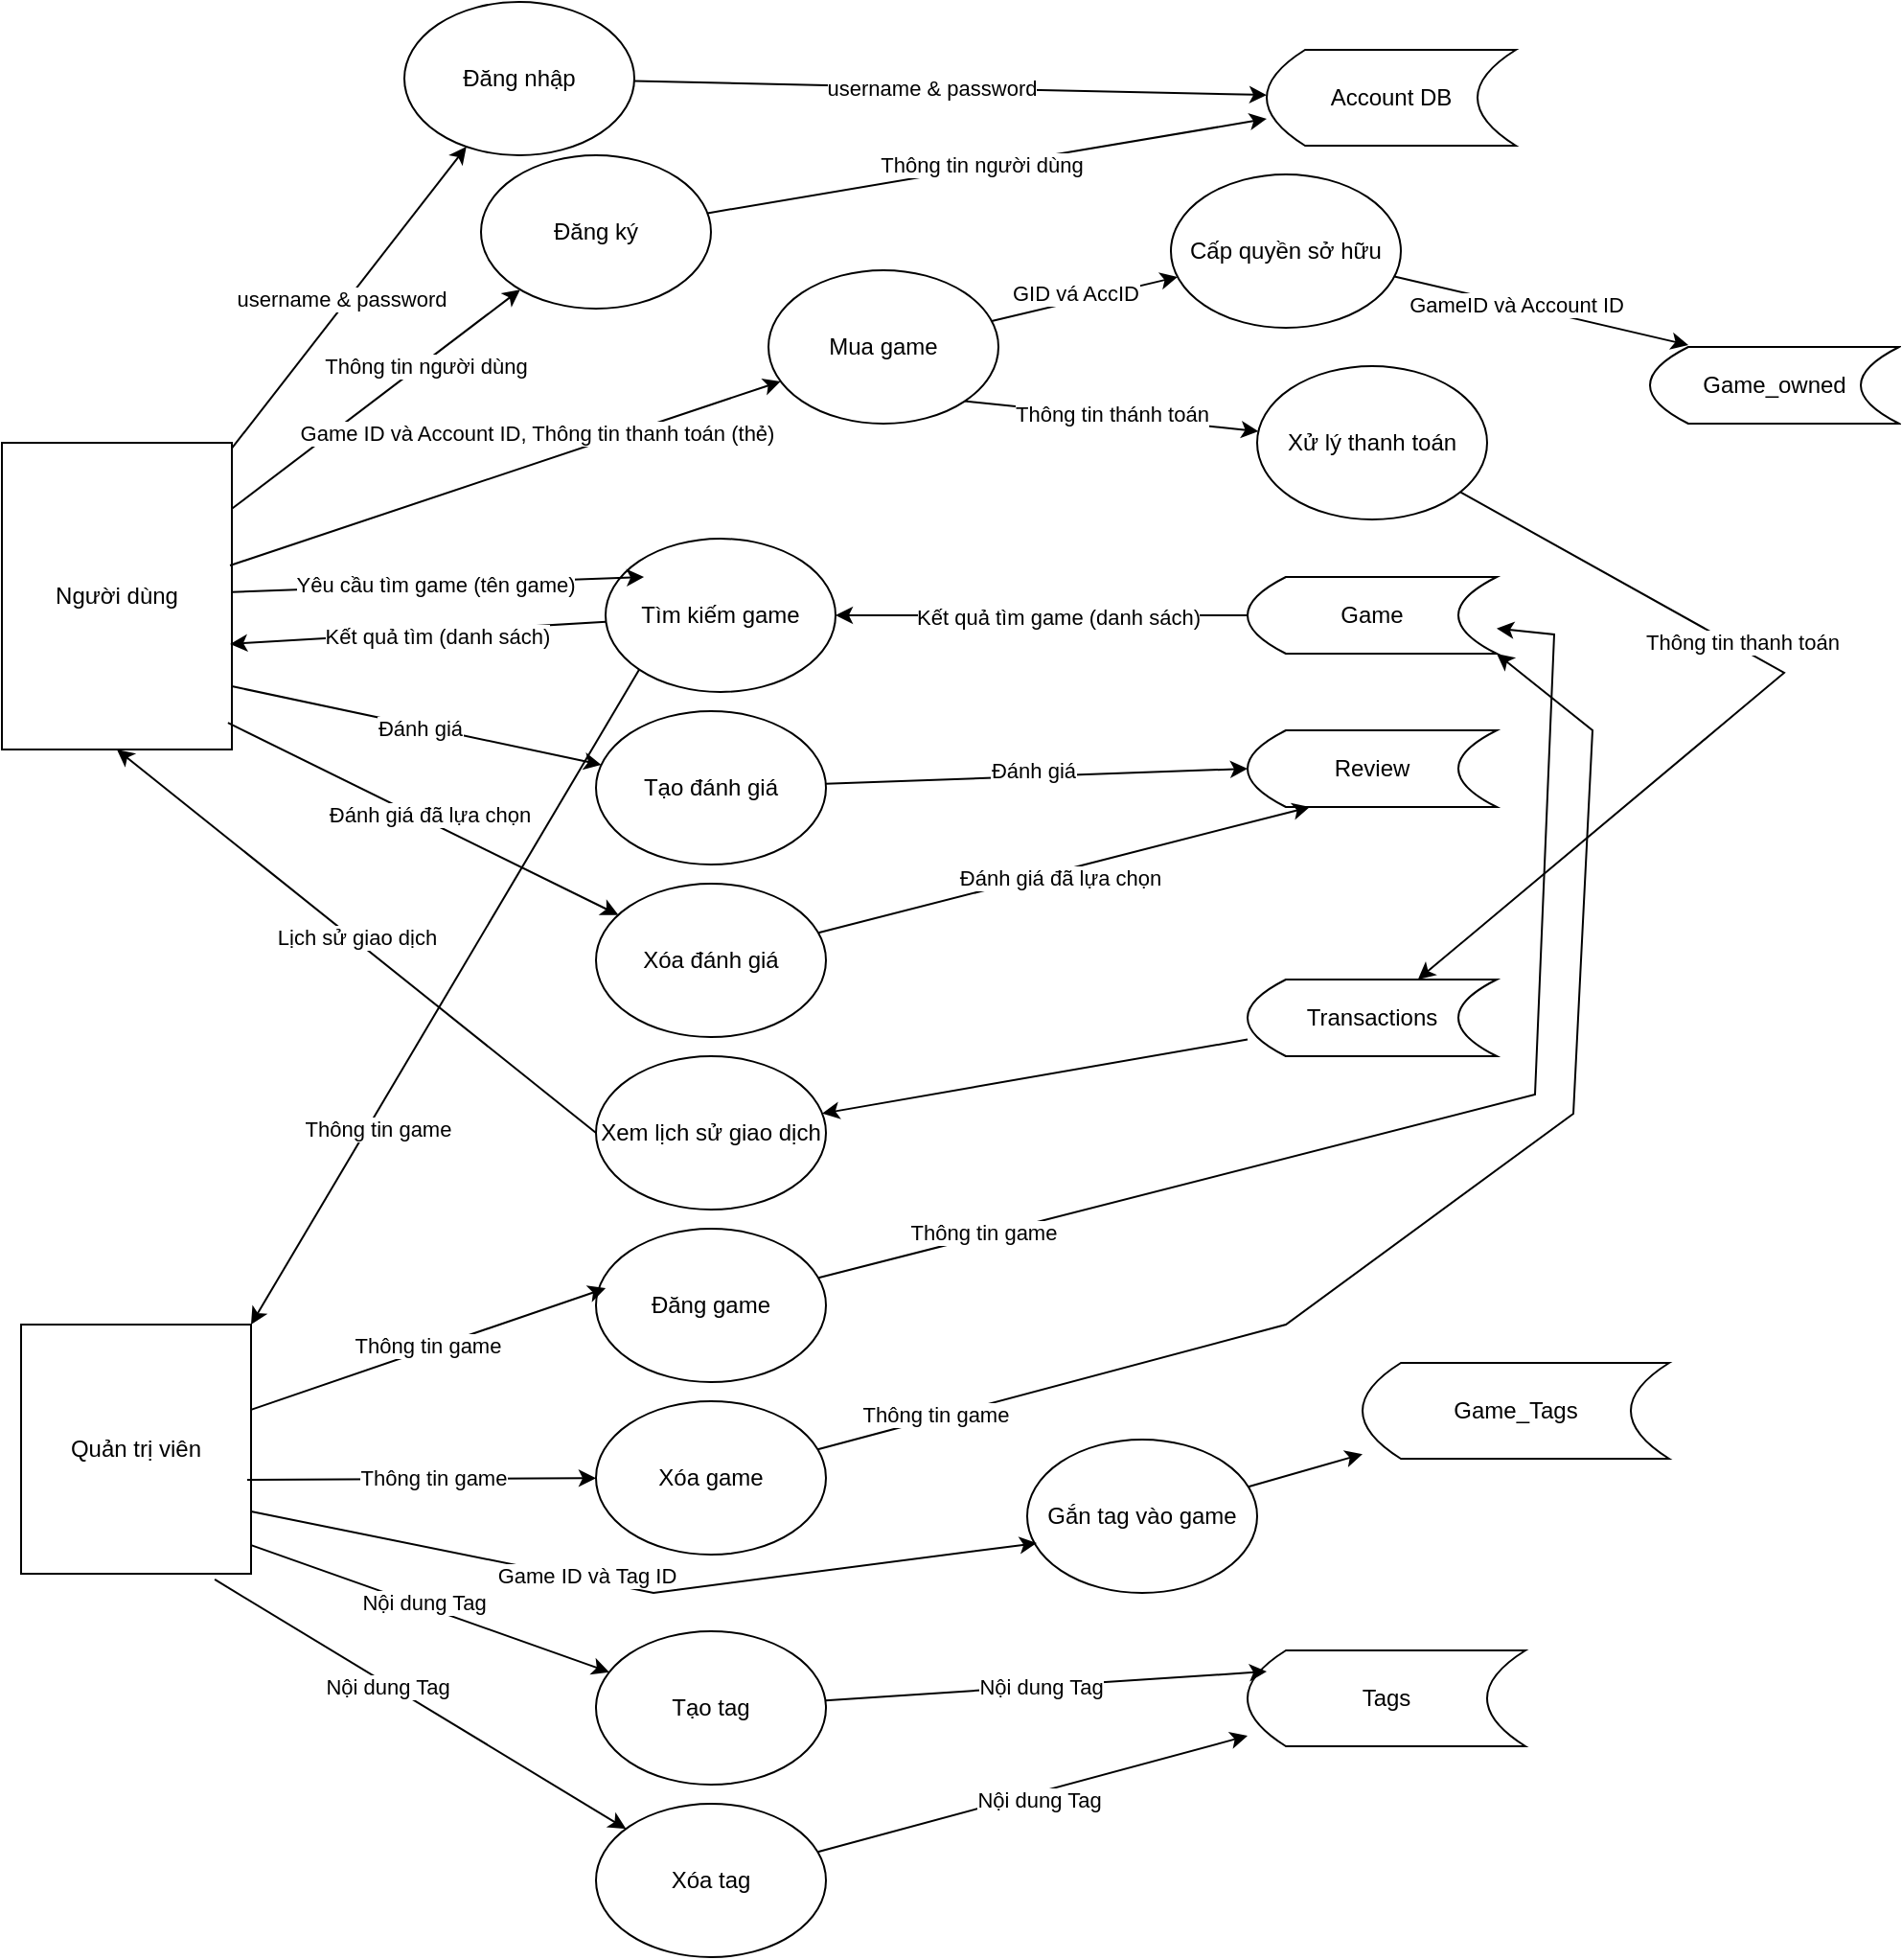 <mxfile version="26.2.13">
  <diagram name="Page-1" id="MhUo0jFWLXxkN4Ks2mTe">
    <mxGraphModel dx="1398" dy="823" grid="1" gridSize="10" guides="1" tooltips="1" connect="1" arrows="1" fold="1" page="1" pageScale="1" pageWidth="850" pageHeight="1100" math="0" shadow="0">
      <root>
        <mxCell id="0" />
        <mxCell id="1" parent="0" />
        <mxCell id="2OHfvHyDGMTMqGRQxzXT-1" value="Người dùng" style="rounded=0;whiteSpace=wrap;html=1;" parent="1" vertex="1">
          <mxGeometry x="50" y="260" width="120" height="160" as="geometry" />
        </mxCell>
        <mxCell id="2OHfvHyDGMTMqGRQxzXT-3" value="Đăng ký" style="ellipse;whiteSpace=wrap;html=1;" parent="1" vertex="1">
          <mxGeometry x="300" y="110" width="120" height="80" as="geometry" />
        </mxCell>
        <mxCell id="2OHfvHyDGMTMqGRQxzXT-4" value="Đăng nhập" style="ellipse;whiteSpace=wrap;html=1;" parent="1" vertex="1">
          <mxGeometry x="260" y="30" width="120" height="80" as="geometry" />
        </mxCell>
        <mxCell id="2OHfvHyDGMTMqGRQxzXT-8" value="Account DB" style="shape=dataStorage;whiteSpace=wrap;html=1;fixedSize=1;" parent="1" vertex="1">
          <mxGeometry x="710" y="55" width="130" height="50" as="geometry" />
        </mxCell>
        <mxCell id="2OHfvHyDGMTMqGRQxzXT-11" value="" style="endArrow=classic;html=1;rounded=0;" parent="1" source="2OHfvHyDGMTMqGRQxzXT-1" target="2OHfvHyDGMTMqGRQxzXT-4" edge="1">
          <mxGeometry width="50" height="50" relative="1" as="geometry">
            <mxPoint x="160" y="240" as="sourcePoint" />
            <mxPoint x="230.711" y="190" as="targetPoint" />
          </mxGeometry>
        </mxCell>
        <mxCell id="2OHfvHyDGMTMqGRQxzXT-12" value="username &amp;amp; password" style="edgeLabel;html=1;align=center;verticalAlign=middle;resizable=0;points=[];" parent="2OHfvHyDGMTMqGRQxzXT-11" vertex="1" connectable="0">
          <mxGeometry x="-0.036" y="3" relative="1" as="geometry">
            <mxPoint as="offset" />
          </mxGeometry>
        </mxCell>
        <mxCell id="2OHfvHyDGMTMqGRQxzXT-14" value="" style="endArrow=classic;html=1;rounded=0;" parent="1" source="2OHfvHyDGMTMqGRQxzXT-1" target="2OHfvHyDGMTMqGRQxzXT-3" edge="1">
          <mxGeometry width="50" height="50" relative="1" as="geometry">
            <mxPoint x="160" y="240" as="sourcePoint" />
            <mxPoint x="230.711" y="190" as="targetPoint" />
          </mxGeometry>
        </mxCell>
        <mxCell id="2OHfvHyDGMTMqGRQxzXT-18" value="Thông tin người dùng" style="edgeLabel;html=1;align=center;verticalAlign=middle;resizable=0;points=[];" parent="2OHfvHyDGMTMqGRQxzXT-14" vertex="1" connectable="0">
          <mxGeometry x="-0.181" y="3" relative="1" as="geometry">
            <mxPoint x="41" y="-25" as="offset" />
          </mxGeometry>
        </mxCell>
        <mxCell id="2OHfvHyDGMTMqGRQxzXT-15" value="" style="endArrow=classic;html=1;rounded=0;" parent="1" source="2OHfvHyDGMTMqGRQxzXT-3" target="2OHfvHyDGMTMqGRQxzXT-8" edge="1">
          <mxGeometry width="50" height="50" relative="1" as="geometry">
            <mxPoint x="400" y="270" as="sourcePoint" />
            <mxPoint x="470.711" y="220" as="targetPoint" />
          </mxGeometry>
        </mxCell>
        <mxCell id="2OHfvHyDGMTMqGRQxzXT-19" value="Thông tin người dùng" style="edgeLabel;html=1;align=center;verticalAlign=middle;resizable=0;points=[];" parent="2OHfvHyDGMTMqGRQxzXT-15" vertex="1" connectable="0">
          <mxGeometry x="-0.025" y="1" relative="1" as="geometry">
            <mxPoint as="offset" />
          </mxGeometry>
        </mxCell>
        <mxCell id="2OHfvHyDGMTMqGRQxzXT-16" value="" style="endArrow=classic;html=1;rounded=0;" parent="1" source="2OHfvHyDGMTMqGRQxzXT-4" target="2OHfvHyDGMTMqGRQxzXT-8" edge="1">
          <mxGeometry width="50" height="50" relative="1" as="geometry">
            <mxPoint x="400" y="150" as="sourcePoint" />
            <mxPoint x="470.711" y="100" as="targetPoint" />
          </mxGeometry>
        </mxCell>
        <mxCell id="2OHfvHyDGMTMqGRQxzXT-17" value="username &amp;amp; password" style="edgeLabel;html=1;align=center;verticalAlign=middle;resizable=0;points=[];" parent="2OHfvHyDGMTMqGRQxzXT-16" vertex="1" connectable="0">
          <mxGeometry x="-0.062" y="-2" relative="1" as="geometry">
            <mxPoint y="-2" as="offset" />
          </mxGeometry>
        </mxCell>
        <mxCell id="2OHfvHyDGMTMqGRQxzXT-20" value="Tìm kiếm game" style="ellipse;whiteSpace=wrap;html=1;" parent="1" vertex="1">
          <mxGeometry x="365" y="310" width="120" height="80" as="geometry" />
        </mxCell>
        <mxCell id="2OHfvHyDGMTMqGRQxzXT-21" value="Tạo đánh giá" style="ellipse;whiteSpace=wrap;html=1;" parent="1" vertex="1">
          <mxGeometry x="360" y="400" width="120" height="80" as="geometry" />
        </mxCell>
        <mxCell id="2OHfvHyDGMTMqGRQxzXT-22" value="Xóa đánh giá" style="ellipse;whiteSpace=wrap;html=1;" parent="1" vertex="1">
          <mxGeometry x="360" y="490" width="120" height="80" as="geometry" />
        </mxCell>
        <mxCell id="2OHfvHyDGMTMqGRQxzXT-23" value="Quản trị viên" style="rounded=0;whiteSpace=wrap;html=1;" parent="1" vertex="1">
          <mxGeometry x="60" y="720" width="120" height="130" as="geometry" />
        </mxCell>
        <mxCell id="2OHfvHyDGMTMqGRQxzXT-24" value="" style="endArrow=classic;html=1;rounded=0;entryX=0.167;entryY=0.25;entryDx=0;entryDy=0;entryPerimeter=0;" parent="1" source="2OHfvHyDGMTMqGRQxzXT-1" target="2OHfvHyDGMTMqGRQxzXT-20" edge="1">
          <mxGeometry width="50" height="50" relative="1" as="geometry">
            <mxPoint x="150" y="330" as="sourcePoint" />
            <mxPoint x="220.711" y="280" as="targetPoint" />
          </mxGeometry>
        </mxCell>
        <mxCell id="2OHfvHyDGMTMqGRQxzXT-25" value="Yêu cầu tìm game (tên game)" style="edgeLabel;html=1;align=center;verticalAlign=middle;resizable=0;points=[];" parent="2OHfvHyDGMTMqGRQxzXT-24" vertex="1" connectable="0">
          <mxGeometry x="-0.016" relative="1" as="geometry">
            <mxPoint as="offset" />
          </mxGeometry>
        </mxCell>
        <mxCell id="2OHfvHyDGMTMqGRQxzXT-26" value="Game" style="shape=dataStorage;whiteSpace=wrap;html=1;fixedSize=1;" parent="1" vertex="1">
          <mxGeometry x="700" y="330" width="130" height="40" as="geometry" />
        </mxCell>
        <mxCell id="2OHfvHyDGMTMqGRQxzXT-27" value="" style="endArrow=classic;html=1;rounded=0;entryX=1;entryY=0.5;entryDx=0;entryDy=0;" parent="1" source="2OHfvHyDGMTMqGRQxzXT-26" target="2OHfvHyDGMTMqGRQxzXT-20" edge="1">
          <mxGeometry width="50" height="50" relative="1" as="geometry">
            <mxPoint x="707" y="310" as="sourcePoint" />
            <mxPoint x="400" y="400" as="targetPoint" />
          </mxGeometry>
        </mxCell>
        <mxCell id="2OHfvHyDGMTMqGRQxzXT-28" value="Kết quả tìm game (danh sách)" style="edgeLabel;html=1;align=center;verticalAlign=middle;resizable=0;points=[];" parent="2OHfvHyDGMTMqGRQxzXT-27" vertex="1" connectable="0">
          <mxGeometry x="-0.079" y="1" relative="1" as="geometry">
            <mxPoint as="offset" />
          </mxGeometry>
        </mxCell>
        <mxCell id="2OHfvHyDGMTMqGRQxzXT-31" value="" style="endArrow=classic;html=1;rounded=0;entryX=0.992;entryY=0.656;entryDx=0;entryDy=0;entryPerimeter=0;" parent="1" source="2OHfvHyDGMTMqGRQxzXT-20" target="2OHfvHyDGMTMqGRQxzXT-1" edge="1">
          <mxGeometry width="50" height="50" relative="1" as="geometry">
            <mxPoint x="289.289" y="380" as="sourcePoint" />
            <mxPoint x="289.289" y="330" as="targetPoint" />
          </mxGeometry>
        </mxCell>
        <mxCell id="2OHfvHyDGMTMqGRQxzXT-32" value="Kết quả tìm (danh sách)" style="edgeLabel;html=1;align=center;verticalAlign=middle;resizable=0;points=[];" parent="2OHfvHyDGMTMqGRQxzXT-31" vertex="1" connectable="0">
          <mxGeometry x="-0.099" y="2" relative="1" as="geometry">
            <mxPoint as="offset" />
          </mxGeometry>
        </mxCell>
        <mxCell id="2OHfvHyDGMTMqGRQxzXT-34" value="" style="endArrow=classic;html=1;rounded=0;exitX=1;exitY=0.794;exitDx=0;exitDy=0;exitPerimeter=0;" parent="1" source="2OHfvHyDGMTMqGRQxzXT-1" target="2OHfvHyDGMTMqGRQxzXT-21" edge="1">
          <mxGeometry width="50" height="50" relative="1" as="geometry">
            <mxPoint x="230" y="480" as="sourcePoint" />
            <mxPoint x="280" y="430" as="targetPoint" />
          </mxGeometry>
        </mxCell>
        <mxCell id="2OHfvHyDGMTMqGRQxzXT-35" value="Đánh giá" style="edgeLabel;html=1;align=center;verticalAlign=middle;resizable=0;points=[];" parent="2OHfvHyDGMTMqGRQxzXT-34" vertex="1" connectable="0">
          <mxGeometry x="0.016" y="-1" relative="1" as="geometry">
            <mxPoint as="offset" />
          </mxGeometry>
        </mxCell>
        <mxCell id="2OHfvHyDGMTMqGRQxzXT-36" value="Review" style="shape=dataStorage;whiteSpace=wrap;html=1;fixedSize=1;" parent="1" vertex="1">
          <mxGeometry x="700" y="410" width="130" height="40" as="geometry" />
        </mxCell>
        <mxCell id="2OHfvHyDGMTMqGRQxzXT-37" value="" style="endArrow=classic;html=1;rounded=0;entryX=0;entryY=0.5;entryDx=0;entryDy=0;" parent="1" source="2OHfvHyDGMTMqGRQxzXT-21" target="2OHfvHyDGMTMqGRQxzXT-36" edge="1">
          <mxGeometry width="50" height="50" relative="1" as="geometry">
            <mxPoint x="480" y="500" as="sourcePoint" />
            <mxPoint x="550.711" y="450" as="targetPoint" />
          </mxGeometry>
        </mxCell>
        <mxCell id="2OHfvHyDGMTMqGRQxzXT-38" value="Đánh giá" style="edgeLabel;html=1;align=center;verticalAlign=middle;resizable=0;points=[];" parent="2OHfvHyDGMTMqGRQxzXT-37" vertex="1" connectable="0">
          <mxGeometry x="-0.017" y="3" relative="1" as="geometry">
            <mxPoint as="offset" />
          </mxGeometry>
        </mxCell>
        <mxCell id="2OHfvHyDGMTMqGRQxzXT-39" value="" style="endArrow=classic;html=1;rounded=0;exitX=0.983;exitY=0.913;exitDx=0;exitDy=0;exitPerimeter=0;" parent="1" source="2OHfvHyDGMTMqGRQxzXT-1" target="2OHfvHyDGMTMqGRQxzXT-22" edge="1">
          <mxGeometry width="50" height="50" relative="1" as="geometry">
            <mxPoint x="510" y="400" as="sourcePoint" />
            <mxPoint x="560" y="350" as="targetPoint" />
          </mxGeometry>
        </mxCell>
        <mxCell id="2OHfvHyDGMTMqGRQxzXT-40" value="Đánh giá đã lựa chọn" style="edgeLabel;html=1;align=center;verticalAlign=middle;resizable=0;points=[];" parent="2OHfvHyDGMTMqGRQxzXT-39" vertex="1" connectable="0">
          <mxGeometry x="-0.053" relative="1" as="geometry">
            <mxPoint x="8" as="offset" />
          </mxGeometry>
        </mxCell>
        <mxCell id="2OHfvHyDGMTMqGRQxzXT-41" value="" style="endArrow=classic;html=1;rounded=0;entryX=0.25;entryY=1;entryDx=0;entryDy=0;" parent="1" source="2OHfvHyDGMTMqGRQxzXT-22" target="2OHfvHyDGMTMqGRQxzXT-36" edge="1">
          <mxGeometry width="50" height="50" relative="1" as="geometry">
            <mxPoint x="480" y="570" as="sourcePoint" />
            <mxPoint x="550.711" y="520" as="targetPoint" />
          </mxGeometry>
        </mxCell>
        <mxCell id="2OHfvHyDGMTMqGRQxzXT-42" value="Đánh giá đã lựa chọn" style="edgeLabel;html=1;align=center;verticalAlign=middle;resizable=0;points=[];" parent="2OHfvHyDGMTMqGRQxzXT-41" vertex="1" connectable="0">
          <mxGeometry x="-0.026" y="-3" relative="1" as="geometry">
            <mxPoint as="offset" />
          </mxGeometry>
        </mxCell>
        <mxCell id="2OHfvHyDGMTMqGRQxzXT-44" value="Đăng game" style="ellipse;whiteSpace=wrap;html=1;" parent="1" vertex="1">
          <mxGeometry x="360" y="670" width="120" height="80" as="geometry" />
        </mxCell>
        <mxCell id="2OHfvHyDGMTMqGRQxzXT-45" value="" style="endArrow=classic;html=1;rounded=0;entryX=0.042;entryY=0.388;entryDx=0;entryDy=0;entryPerimeter=0;" parent="1" source="2OHfvHyDGMTMqGRQxzXT-23" target="2OHfvHyDGMTMqGRQxzXT-44" edge="1">
          <mxGeometry width="50" height="50" relative="1" as="geometry">
            <mxPoint x="180" y="835" as="sourcePoint" />
            <mxPoint x="250.711" y="785" as="targetPoint" />
          </mxGeometry>
        </mxCell>
        <mxCell id="2OHfvHyDGMTMqGRQxzXT-46" value="Thông tin game" style="edgeLabel;html=1;align=center;verticalAlign=middle;resizable=0;points=[];" parent="2OHfvHyDGMTMqGRQxzXT-45" vertex="1" connectable="0">
          <mxGeometry x="-0.003" y="2" relative="1" as="geometry">
            <mxPoint as="offset" />
          </mxGeometry>
        </mxCell>
        <mxCell id="2OHfvHyDGMTMqGRQxzXT-47" value="" style="endArrow=classic;html=1;rounded=0;" parent="1" source="2OHfvHyDGMTMqGRQxzXT-44" target="2OHfvHyDGMTMqGRQxzXT-26" edge="1">
          <mxGeometry width="50" height="50" relative="1" as="geometry">
            <mxPoint x="480" y="650" as="sourcePoint" />
            <mxPoint x="550.711" y="600" as="targetPoint" />
            <Array as="points">
              <mxPoint x="850" y="600" />
              <mxPoint x="860" y="360" />
            </Array>
          </mxGeometry>
        </mxCell>
        <mxCell id="2OHfvHyDGMTMqGRQxzXT-48" value="Thông tin game" style="edgeLabel;html=1;align=center;verticalAlign=middle;resizable=0;points=[];" parent="2OHfvHyDGMTMqGRQxzXT-47" vertex="1" connectable="0">
          <mxGeometry x="-0.729" y="2" relative="1" as="geometry">
            <mxPoint as="offset" />
          </mxGeometry>
        </mxCell>
        <mxCell id="2OHfvHyDGMTMqGRQxzXT-50" value="Xóa game" style="ellipse;whiteSpace=wrap;html=1;" parent="1" vertex="1">
          <mxGeometry x="360" y="760" width="120" height="80" as="geometry" />
        </mxCell>
        <mxCell id="2OHfvHyDGMTMqGRQxzXT-51" value="" style="endArrow=classic;html=1;rounded=0;exitX=0.983;exitY=0.623;exitDx=0;exitDy=0;exitPerimeter=0;" parent="1" source="2OHfvHyDGMTMqGRQxzXT-23" target="2OHfvHyDGMTMqGRQxzXT-50" edge="1">
          <mxGeometry width="50" height="50" relative="1" as="geometry">
            <mxPoint x="520" y="600" as="sourcePoint" />
            <mxPoint x="570" y="550" as="targetPoint" />
          </mxGeometry>
        </mxCell>
        <mxCell id="2OHfvHyDGMTMqGRQxzXT-52" value="Thông tin game" style="edgeLabel;html=1;align=center;verticalAlign=middle;resizable=0;points=[];" parent="2OHfvHyDGMTMqGRQxzXT-51" vertex="1" connectable="0">
          <mxGeometry x="0.068" y="1" relative="1" as="geometry">
            <mxPoint as="offset" />
          </mxGeometry>
        </mxCell>
        <mxCell id="2OHfvHyDGMTMqGRQxzXT-53" value="Xem lịch sử giao dịch" style="ellipse;whiteSpace=wrap;html=1;" parent="1" vertex="1">
          <mxGeometry x="360" y="580" width="120" height="80" as="geometry" />
        </mxCell>
        <mxCell id="2OHfvHyDGMTMqGRQxzXT-54" value="" style="endArrow=classic;html=1;rounded=0;exitX=0;exitY=0.5;exitDx=0;exitDy=0;entryX=0.5;entryY=1;entryDx=0;entryDy=0;" parent="1" source="2OHfvHyDGMTMqGRQxzXT-53" target="2OHfvHyDGMTMqGRQxzXT-1" edge="1">
          <mxGeometry width="50" height="50" relative="1" as="geometry">
            <mxPoint x="510" y="500" as="sourcePoint" />
            <mxPoint x="560" y="450" as="targetPoint" />
          </mxGeometry>
        </mxCell>
        <mxCell id="2OHfvHyDGMTMqGRQxzXT-55" value="Lịch sử giao dịch" style="edgeLabel;html=1;align=center;verticalAlign=middle;resizable=0;points=[];" parent="2OHfvHyDGMTMqGRQxzXT-54" vertex="1" connectable="0">
          <mxGeometry x="0.008" y="-2" relative="1" as="geometry">
            <mxPoint as="offset" />
          </mxGeometry>
        </mxCell>
        <mxCell id="2OHfvHyDGMTMqGRQxzXT-56" value="Transactions" style="shape=dataStorage;whiteSpace=wrap;html=1;fixedSize=1;" parent="1" vertex="1">
          <mxGeometry x="700" y="540" width="130" height="40" as="geometry" />
        </mxCell>
        <mxCell id="2OHfvHyDGMTMqGRQxzXT-57" value="" style="endArrow=classic;html=1;rounded=0;" parent="1" source="2OHfvHyDGMTMqGRQxzXT-56" target="2OHfvHyDGMTMqGRQxzXT-53" edge="1">
          <mxGeometry width="50" height="50" relative="1" as="geometry">
            <mxPoint x="629.289" y="610" as="sourcePoint" />
            <mxPoint x="629.289" y="560" as="targetPoint" />
          </mxGeometry>
        </mxCell>
        <mxCell id="2OHfvHyDGMTMqGRQxzXT-58" value="Tạo tag" style="ellipse;whiteSpace=wrap;html=1;" parent="1" vertex="1">
          <mxGeometry x="360" y="880" width="120" height="80" as="geometry" />
        </mxCell>
        <mxCell id="2OHfvHyDGMTMqGRQxzXT-59" value="Xóa tag" style="ellipse;whiteSpace=wrap;html=1;" parent="1" vertex="1">
          <mxGeometry x="360" y="970" width="120" height="80" as="geometry" />
        </mxCell>
        <mxCell id="2OHfvHyDGMTMqGRQxzXT-60" value="Tags" style="shape=dataStorage;whiteSpace=wrap;html=1;fixedSize=1;" parent="1" vertex="1">
          <mxGeometry x="700" y="890" width="145" height="50" as="geometry" />
        </mxCell>
        <mxCell id="2OHfvHyDGMTMqGRQxzXT-61" value="" style="endArrow=classic;html=1;rounded=0;exitX=1;exitY=0.885;exitDx=0;exitDy=0;exitPerimeter=0;" parent="1" source="2OHfvHyDGMTMqGRQxzXT-23" target="2OHfvHyDGMTMqGRQxzXT-58" edge="1">
          <mxGeometry width="50" height="50" relative="1" as="geometry">
            <mxPoint x="150" y="870" as="sourcePoint" />
            <mxPoint x="200" y="820" as="targetPoint" />
          </mxGeometry>
        </mxCell>
        <mxCell id="2OHfvHyDGMTMqGRQxzXT-62" value="Nội dung Tag" style="edgeLabel;html=1;align=center;verticalAlign=middle;resizable=0;points=[];" parent="2OHfvHyDGMTMqGRQxzXT-61" vertex="1" connectable="0">
          <mxGeometry x="-0.044" y="2" relative="1" as="geometry">
            <mxPoint as="offset" />
          </mxGeometry>
        </mxCell>
        <mxCell id="2OHfvHyDGMTMqGRQxzXT-63" value="" style="endArrow=classic;html=1;rounded=0;entryX=1;entryY=1;entryDx=0;entryDy=0;" parent="1" source="2OHfvHyDGMTMqGRQxzXT-50" target="2OHfvHyDGMTMqGRQxzXT-26" edge="1">
          <mxGeometry width="50" height="50" relative="1" as="geometry">
            <mxPoint x="480" y="850" as="sourcePoint" />
            <mxPoint x="850" y="307" as="targetPoint" />
            <Array as="points">
              <mxPoint x="720" y="720" />
              <mxPoint x="870" y="610" />
              <mxPoint x="880" y="410" />
            </Array>
          </mxGeometry>
        </mxCell>
        <mxCell id="2OHfvHyDGMTMqGRQxzXT-64" value="Thông tin game" style="edgeLabel;html=1;align=center;verticalAlign=middle;resizable=0;points=[];" parent="2OHfvHyDGMTMqGRQxzXT-63" vertex="1" connectable="0">
          <mxGeometry x="-0.818" y="2" relative="1" as="geometry">
            <mxPoint as="offset" />
          </mxGeometry>
        </mxCell>
        <mxCell id="2OHfvHyDGMTMqGRQxzXT-65" value="" style="endArrow=classic;html=1;rounded=0;exitX=0.842;exitY=1.023;exitDx=0;exitDy=0;exitPerimeter=0;" parent="1" source="2OHfvHyDGMTMqGRQxzXT-23" target="2OHfvHyDGMTMqGRQxzXT-59" edge="1">
          <mxGeometry width="50" height="50" relative="1" as="geometry">
            <mxPoint x="140" y="920" as="sourcePoint" />
            <mxPoint x="190" y="870" as="targetPoint" />
          </mxGeometry>
        </mxCell>
        <mxCell id="2OHfvHyDGMTMqGRQxzXT-66" value="Nội dung Tag" style="edgeLabel;html=1;align=center;verticalAlign=middle;resizable=0;points=[];" parent="2OHfvHyDGMTMqGRQxzXT-65" vertex="1" connectable="0">
          <mxGeometry x="-0.162" y="-1" relative="1" as="geometry">
            <mxPoint as="offset" />
          </mxGeometry>
        </mxCell>
        <mxCell id="2OHfvHyDGMTMqGRQxzXT-67" value="" style="endArrow=classic;html=1;rounded=0;entryX=0.069;entryY=0.22;entryDx=0;entryDy=0;entryPerimeter=0;" parent="1" source="2OHfvHyDGMTMqGRQxzXT-58" target="2OHfvHyDGMTMqGRQxzXT-60" edge="1">
          <mxGeometry width="50" height="50" relative="1" as="geometry">
            <mxPoint x="480" y="940" as="sourcePoint" />
            <mxPoint x="550.711" y="890" as="targetPoint" />
          </mxGeometry>
        </mxCell>
        <mxCell id="2OHfvHyDGMTMqGRQxzXT-68" value="Nội dung Tag" style="edgeLabel;html=1;align=center;verticalAlign=middle;resizable=0;points=[];" parent="2OHfvHyDGMTMqGRQxzXT-67" vertex="1" connectable="0">
          <mxGeometry x="-0.028" relative="1" as="geometry">
            <mxPoint as="offset" />
          </mxGeometry>
        </mxCell>
        <mxCell id="2OHfvHyDGMTMqGRQxzXT-69" value="" style="endArrow=classic;html=1;rounded=0;" parent="1" source="2OHfvHyDGMTMqGRQxzXT-59" target="2OHfvHyDGMTMqGRQxzXT-60" edge="1">
          <mxGeometry width="50" height="50" relative="1" as="geometry">
            <mxPoint x="480" y="1030" as="sourcePoint" />
            <mxPoint x="550.711" y="980" as="targetPoint" />
          </mxGeometry>
        </mxCell>
        <mxCell id="2OHfvHyDGMTMqGRQxzXT-70" value="Nội dung Tag" style="edgeLabel;html=1;align=center;verticalAlign=middle;resizable=0;points=[];" parent="2OHfvHyDGMTMqGRQxzXT-69" vertex="1" connectable="0">
          <mxGeometry x="0.016" y="-4" relative="1" as="geometry">
            <mxPoint as="offset" />
          </mxGeometry>
        </mxCell>
        <mxCell id="2OHfvHyDGMTMqGRQxzXT-71" value="" style="endArrow=classic;html=1;rounded=0;exitX=0;exitY=1;exitDx=0;exitDy=0;entryX=1;entryY=0;entryDx=0;entryDy=0;" parent="1" source="2OHfvHyDGMTMqGRQxzXT-20" target="2OHfvHyDGMTMqGRQxzXT-23" edge="1">
          <mxGeometry width="50" height="50" relative="1" as="geometry">
            <mxPoint x="580" y="550" as="sourcePoint" />
            <mxPoint x="530" y="600" as="targetPoint" />
          </mxGeometry>
        </mxCell>
        <mxCell id="2OHfvHyDGMTMqGRQxzXT-72" value="Thông tin game" style="edgeLabel;html=1;align=center;verticalAlign=middle;resizable=0;points=[];" parent="2OHfvHyDGMTMqGRQxzXT-71" vertex="1" connectable="0">
          <mxGeometry x="0.388" y="4" relative="1" as="geometry">
            <mxPoint as="offset" />
          </mxGeometry>
        </mxCell>
        <mxCell id="kqaHgT4LmNjuD1GT5lp6-1" value="Mua game" style="ellipse;whiteSpace=wrap;html=1;" vertex="1" parent="1">
          <mxGeometry x="450" y="170" width="120" height="80" as="geometry" />
        </mxCell>
        <mxCell id="kqaHgT4LmNjuD1GT5lp6-2" value="" style="endArrow=classic;html=1;rounded=0;exitX=0.992;exitY=0.4;exitDx=0;exitDy=0;exitPerimeter=0;" edge="1" parent="1" source="2OHfvHyDGMTMqGRQxzXT-1" target="kqaHgT4LmNjuD1GT5lp6-1">
          <mxGeometry width="50" height="50" relative="1" as="geometry">
            <mxPoint x="170" y="390" as="sourcePoint" />
            <mxPoint x="240.711" y="340" as="targetPoint" />
          </mxGeometry>
        </mxCell>
        <mxCell id="kqaHgT4LmNjuD1GT5lp6-5" value="Game ID và Account ID, Thông tin thanh toán (thẻ)" style="edgeLabel;html=1;align=center;verticalAlign=middle;resizable=0;points=[];" vertex="1" connectable="0" parent="kqaHgT4LmNjuD1GT5lp6-2">
          <mxGeometry x="0.049" y="2" relative="1" as="geometry">
            <mxPoint x="10" y="-17" as="offset" />
          </mxGeometry>
        </mxCell>
        <mxCell id="kqaHgT4LmNjuD1GT5lp6-4" value="&lt;div&gt;Game_owned&lt;/div&gt;" style="shape=dataStorage;whiteSpace=wrap;html=1;fixedSize=1;" vertex="1" parent="1">
          <mxGeometry x="910" y="210" width="130" height="40" as="geometry" />
        </mxCell>
        <mxCell id="kqaHgT4LmNjuD1GT5lp6-8" value="Xử lý thanh toán" style="ellipse;whiteSpace=wrap;html=1;" vertex="1" parent="1">
          <mxGeometry x="705" y="220" width="120" height="80" as="geometry" />
        </mxCell>
        <mxCell id="kqaHgT4LmNjuD1GT5lp6-9" value="Cấp quyền sở hữu" style="ellipse;whiteSpace=wrap;html=1;" vertex="1" parent="1">
          <mxGeometry x="660" y="120" width="120" height="80" as="geometry" />
        </mxCell>
        <mxCell id="kqaHgT4LmNjuD1GT5lp6-10" value="" style="endArrow=classic;html=1;rounded=0;" edge="1" parent="1" source="kqaHgT4LmNjuD1GT5lp6-1" target="kqaHgT4LmNjuD1GT5lp6-9">
          <mxGeometry width="50" height="50" relative="1" as="geometry">
            <mxPoint x="570" y="250" as="sourcePoint" />
            <mxPoint x="640.711" y="200" as="targetPoint" />
          </mxGeometry>
        </mxCell>
        <mxCell id="kqaHgT4LmNjuD1GT5lp6-13" value="GID vá AccID" style="edgeLabel;html=1;align=center;verticalAlign=middle;resizable=0;points=[];" vertex="1" connectable="0" parent="kqaHgT4LmNjuD1GT5lp6-10">
          <mxGeometry x="-0.09" y="4" relative="1" as="geometry">
            <mxPoint as="offset" />
          </mxGeometry>
        </mxCell>
        <mxCell id="kqaHgT4LmNjuD1GT5lp6-11" value="" style="endArrow=classic;html=1;rounded=0;entryX=0.154;entryY=-0.025;entryDx=0;entryDy=0;entryPerimeter=0;" edge="1" parent="1" source="kqaHgT4LmNjuD1GT5lp6-9" target="kqaHgT4LmNjuD1GT5lp6-4">
          <mxGeometry width="50" height="50" relative="1" as="geometry">
            <mxPoint x="780" y="210" as="sourcePoint" />
            <mxPoint x="850.711" y="160" as="targetPoint" />
          </mxGeometry>
        </mxCell>
        <mxCell id="kqaHgT4LmNjuD1GT5lp6-12" value="GameID và Account ID" style="edgeLabel;html=1;align=center;verticalAlign=middle;resizable=0;points=[];" vertex="1" connectable="0" parent="kqaHgT4LmNjuD1GT5lp6-11">
          <mxGeometry x="-0.182" relative="1" as="geometry">
            <mxPoint as="offset" />
          </mxGeometry>
        </mxCell>
        <mxCell id="kqaHgT4LmNjuD1GT5lp6-14" value="" style="endArrow=classic;html=1;rounded=0;exitX=1;exitY=1;exitDx=0;exitDy=0;" edge="1" parent="1" source="kqaHgT4LmNjuD1GT5lp6-1" target="kqaHgT4LmNjuD1GT5lp6-8">
          <mxGeometry width="50" height="50" relative="1" as="geometry">
            <mxPoint x="520" y="290" as="sourcePoint" />
            <mxPoint x="570" y="240" as="targetPoint" />
          </mxGeometry>
        </mxCell>
        <mxCell id="kqaHgT4LmNjuD1GT5lp6-15" value="Thông tin thánh toán" style="edgeLabel;html=1;align=center;verticalAlign=middle;resizable=0;points=[];" vertex="1" connectable="0" parent="kqaHgT4LmNjuD1GT5lp6-14">
          <mxGeometry x="-0.009" y="1" relative="1" as="geometry">
            <mxPoint as="offset" />
          </mxGeometry>
        </mxCell>
        <mxCell id="kqaHgT4LmNjuD1GT5lp6-16" value="" style="endArrow=classic;html=1;rounded=0;" edge="1" parent="1" source="kqaHgT4LmNjuD1GT5lp6-8" target="2OHfvHyDGMTMqGRQxzXT-56">
          <mxGeometry width="50" height="50" relative="1" as="geometry">
            <mxPoint x="825" y="310" as="sourcePoint" />
            <mxPoint x="895.711" y="260" as="targetPoint" />
            <Array as="points">
              <mxPoint x="980" y="380" />
            </Array>
          </mxGeometry>
        </mxCell>
        <mxCell id="kqaHgT4LmNjuD1GT5lp6-17" value="Thông tin thanh toán" style="edgeLabel;html=1;align=center;verticalAlign=middle;resizable=0;points=[];" vertex="1" connectable="0" parent="kqaHgT4LmNjuD1GT5lp6-16">
          <mxGeometry x="-0.248" y="3" relative="1" as="geometry">
            <mxPoint as="offset" />
          </mxGeometry>
        </mxCell>
        <mxCell id="kqaHgT4LmNjuD1GT5lp6-18" value="Gắn tag vào game" style="ellipse;whiteSpace=wrap;html=1;" vertex="1" parent="1">
          <mxGeometry x="585" y="780" width="120" height="80" as="geometry" />
        </mxCell>
        <mxCell id="kqaHgT4LmNjuD1GT5lp6-19" value="" style="endArrow=classic;html=1;rounded=0;exitX=1;exitY=0.75;exitDx=0;exitDy=0;entryX=0.042;entryY=0.675;entryDx=0;entryDy=0;entryPerimeter=0;" edge="1" parent="1" source="2OHfvHyDGMTMqGRQxzXT-23" target="kqaHgT4LmNjuD1GT5lp6-18">
          <mxGeometry width="50" height="50" relative="1" as="geometry">
            <mxPoint x="160" y="860" as="sourcePoint" />
            <mxPoint x="210" y="810" as="targetPoint" />
            <Array as="points">
              <mxPoint x="390" y="860" />
            </Array>
          </mxGeometry>
        </mxCell>
        <mxCell id="kqaHgT4LmNjuD1GT5lp6-20" value="Game ID và Tag ID" style="edgeLabel;html=1;align=center;verticalAlign=middle;resizable=0;points=[];" vertex="1" connectable="0" parent="kqaHgT4LmNjuD1GT5lp6-19">
          <mxGeometry x="-0.146" y="2" relative="1" as="geometry">
            <mxPoint as="offset" />
          </mxGeometry>
        </mxCell>
        <mxCell id="kqaHgT4LmNjuD1GT5lp6-23" value="Game_Tags" style="shape=dataStorage;whiteSpace=wrap;html=1;fixedSize=1;" vertex="1" parent="1">
          <mxGeometry x="760" y="740" width="160" height="50" as="geometry" />
        </mxCell>
        <mxCell id="kqaHgT4LmNjuD1GT5lp6-24" value="" style="endArrow=classic;html=1;rounded=0;" edge="1" parent="1" source="kqaHgT4LmNjuD1GT5lp6-18" target="kqaHgT4LmNjuD1GT5lp6-23">
          <mxGeometry width="50" height="50" relative="1" as="geometry">
            <mxPoint x="705" y="870" as="sourcePoint" />
            <mxPoint x="775.711" y="820" as="targetPoint" />
          </mxGeometry>
        </mxCell>
      </root>
    </mxGraphModel>
  </diagram>
</mxfile>
